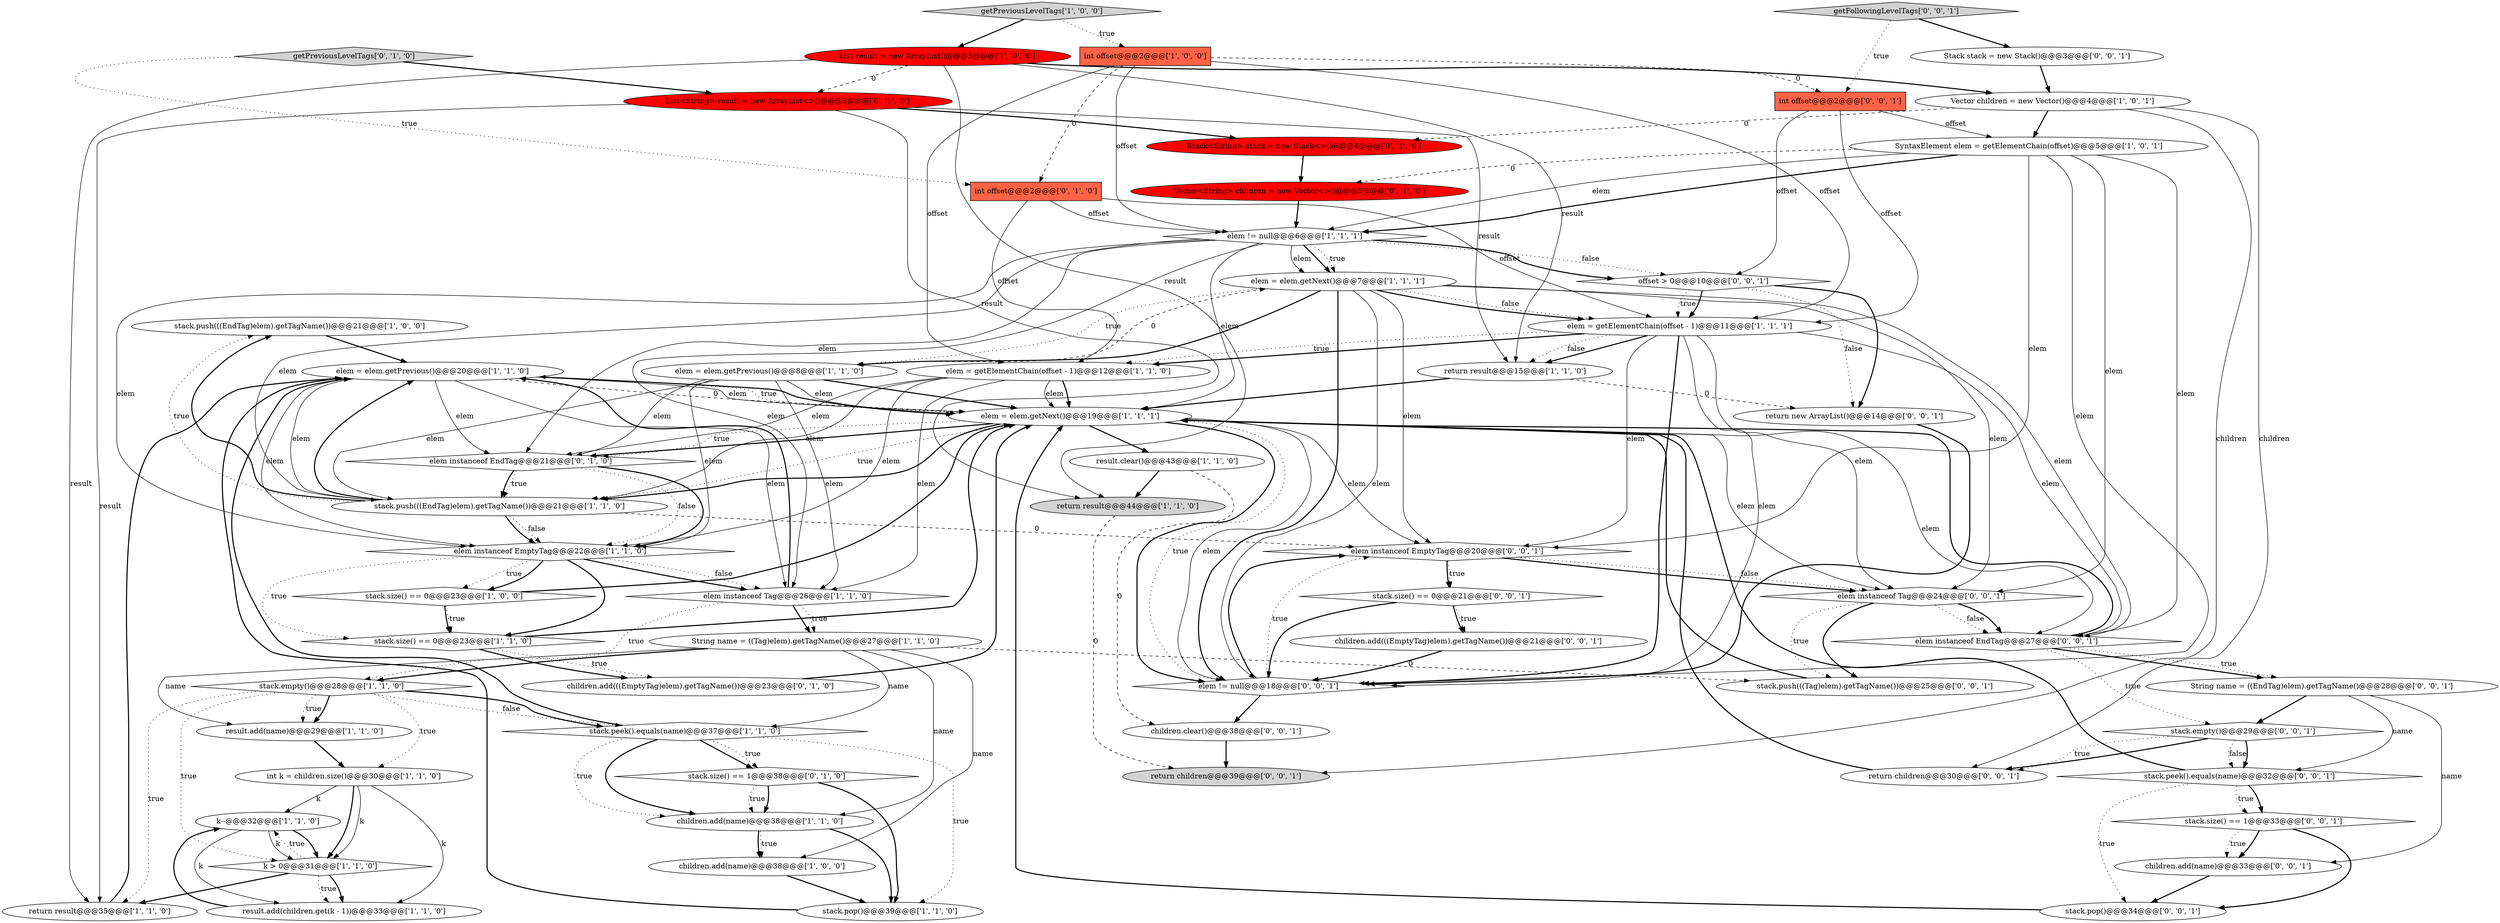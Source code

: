 digraph {
6 [style = filled, label = "stack.push(((EndTag)elem).getTagName())@@@21@@@['1', '0', '0']", fillcolor = white, shape = ellipse image = "AAA0AAABBB1BBB"];
27 [style = filled, label = "elem = elem.getNext()@@@7@@@['1', '1', '1']", fillcolor = white, shape = ellipse image = "AAA0AAABBB1BBB"];
54 [style = filled, label = "stack.push(((Tag)elem).getTagName())@@@25@@@['0', '0', '1']", fillcolor = white, shape = ellipse image = "AAA0AAABBB3BBB"];
41 [style = filled, label = "elem instanceof EndTag@@@27@@@['0', '0', '1']", fillcolor = white, shape = diamond image = "AAA0AAABBB3BBB"];
23 [style = filled, label = "return result@@@15@@@['1', '1', '0']", fillcolor = white, shape = ellipse image = "AAA0AAABBB1BBB"];
40 [style = filled, label = "Vector<String> children = new Vector<>()@@@5@@@['0', '1', '0']", fillcolor = red, shape = ellipse image = "AAA1AAABBB2BBB"];
44 [style = filled, label = "stack.size() == 1@@@33@@@['0', '0', '1']", fillcolor = white, shape = diamond image = "AAA0AAABBB3BBB"];
50 [style = filled, label = "String name = ((EndTag)elem).getTagName()@@@28@@@['0', '0', '1']", fillcolor = white, shape = ellipse image = "AAA0AAABBB3BBB"];
13 [style = filled, label = "elem = elem.getNext()@@@19@@@['1', '1', '1']", fillcolor = white, shape = ellipse image = "AAA0AAABBB1BBB"];
53 [style = filled, label = "stack.peek().equals(name)@@@32@@@['0', '0', '1']", fillcolor = white, shape = diamond image = "AAA0AAABBB3BBB"];
61 [style = filled, label = "elem instanceof EmptyTag@@@20@@@['0', '0', '1']", fillcolor = white, shape = diamond image = "AAA0AAABBB3BBB"];
16 [style = filled, label = "result.clear()@@@43@@@['1', '1', '0']", fillcolor = white, shape = ellipse image = "AAA0AAABBB1BBB"];
45 [style = filled, label = "return children@@@39@@@['0', '0', '1']", fillcolor = lightgray, shape = ellipse image = "AAA0AAABBB3BBB"];
15 [style = filled, label = "children.add(name)@@@38@@@['1', '0', '0']", fillcolor = white, shape = ellipse image = "AAA0AAABBB1BBB"];
31 [style = filled, label = "int k = children.size()@@@30@@@['1', '1', '0']", fillcolor = white, shape = ellipse image = "AAA0AAABBB1BBB"];
32 [style = filled, label = "k--@@@32@@@['1', '1', '0']", fillcolor = white, shape = ellipse image = "AAA0AAABBB1BBB"];
42 [style = filled, label = "elem != null@@@18@@@['0', '0', '1']", fillcolor = white, shape = diamond image = "AAA0AAABBB3BBB"];
3 [style = filled, label = "getPreviousLevelTags['1', '0', '0']", fillcolor = lightgray, shape = diamond image = "AAA0AAABBB1BBB"];
25 [style = filled, label = "elem = getElementChain(offset - 1)@@@11@@@['1', '1', '1']", fillcolor = white, shape = ellipse image = "AAA0AAABBB1BBB"];
55 [style = filled, label = "Stack stack = new Stack()@@@3@@@['0', '0', '1']", fillcolor = white, shape = ellipse image = "AAA0AAABBB3BBB"];
21 [style = filled, label = "elem = getElementChain(offset - 1)@@@12@@@['1', '1', '0']", fillcolor = white, shape = ellipse image = "AAA0AAABBB1BBB"];
19 [style = filled, label = "result.add(name)@@@29@@@['1', '1', '0']", fillcolor = white, shape = ellipse image = "AAA0AAABBB1BBB"];
34 [style = filled, label = "elem instanceof EndTag@@@21@@@['0', '1', '0']", fillcolor = white, shape = diamond image = "AAA0AAABBB2BBB"];
39 [style = filled, label = "Stack<String> stack = new Stack<>()@@@4@@@['0', '1', '0']", fillcolor = red, shape = ellipse image = "AAA1AAABBB2BBB"];
20 [style = filled, label = "List result = new ArrayList()@@@3@@@['1', '0', '0']", fillcolor = red, shape = ellipse image = "AAA1AAABBB1BBB"];
29 [style = filled, label = "String name = ((Tag)elem).getTagName()@@@27@@@['1', '1', '0']", fillcolor = white, shape = ellipse image = "AAA0AAABBB1BBB"];
11 [style = filled, label = "elem instanceof Tag@@@26@@@['1', '1', '0']", fillcolor = white, shape = diamond image = "AAA0AAABBB1BBB"];
47 [style = filled, label = "return children@@@30@@@['0', '0', '1']", fillcolor = white, shape = ellipse image = "AAA0AAABBB3BBB"];
56 [style = filled, label = "stack.size() == 0@@@21@@@['0', '0', '1']", fillcolor = white, shape = diamond image = "AAA0AAABBB3BBB"];
2 [style = filled, label = "stack.peek().equals(name)@@@37@@@['1', '1', '0']", fillcolor = white, shape = diamond image = "AAA0AAABBB1BBB"];
48 [style = filled, label = "children.add(((EmptyTag)elem).getTagName())@@@21@@@['0', '0', '1']", fillcolor = white, shape = ellipse image = "AAA0AAABBB3BBB"];
37 [style = filled, label = "getPreviousLevelTags['0', '1', '0']", fillcolor = lightgray, shape = diamond image = "AAA0AAABBB2BBB"];
0 [style = filled, label = "return result@@@35@@@['1', '1', '0']", fillcolor = white, shape = ellipse image = "AAA0AAABBB1BBB"];
18 [style = filled, label = "stack.size() == 0@@@23@@@['1', '0', '0']", fillcolor = white, shape = diamond image = "AAA0AAABBB1BBB"];
12 [style = filled, label = "return result@@@44@@@['1', '1', '0']", fillcolor = lightgray, shape = ellipse image = "AAA0AAABBB1BBB"];
22 [style = filled, label = "stack.empty()@@@28@@@['1', '1', '0']", fillcolor = white, shape = diamond image = "AAA0AAABBB1BBB"];
38 [style = filled, label = "int offset@@@2@@@['0', '1', '0']", fillcolor = tomato, shape = box image = "AAA1AAABBB2BBB"];
43 [style = filled, label = "elem instanceof Tag@@@24@@@['0', '0', '1']", fillcolor = white, shape = diamond image = "AAA0AAABBB3BBB"];
8 [style = filled, label = "stack.pop()@@@39@@@['1', '1', '0']", fillcolor = white, shape = ellipse image = "AAA0AAABBB1BBB"];
24 [style = filled, label = "stack.size() == 0@@@23@@@['1', '1', '0']", fillcolor = white, shape = diamond image = "AAA0AAABBB1BBB"];
36 [style = filled, label = "List<String> result = new ArrayList<>()@@@3@@@['0', '1', '0']", fillcolor = red, shape = ellipse image = "AAA1AAABBB2BBB"];
10 [style = filled, label = "result.add(children.get(k - 1))@@@33@@@['1', '1', '0']", fillcolor = white, shape = ellipse image = "AAA0AAABBB1BBB"];
14 [style = filled, label = "Vector children = new Vector()@@@4@@@['1', '0', '1']", fillcolor = white, shape = ellipse image = "AAA0AAABBB1BBB"];
26 [style = filled, label = "stack.push(((EndTag)elem).getTagName())@@@21@@@['1', '1', '0']", fillcolor = white, shape = ellipse image = "AAA0AAABBB1BBB"];
58 [style = filled, label = "stack.pop()@@@34@@@['0', '0', '1']", fillcolor = white, shape = ellipse image = "AAA0AAABBB3BBB"];
9 [style = filled, label = "elem = elem.getPrevious()@@@8@@@['1', '1', '0']", fillcolor = white, shape = ellipse image = "AAA0AAABBB1BBB"];
59 [style = filled, label = "stack.empty()@@@29@@@['0', '0', '1']", fillcolor = white, shape = diamond image = "AAA0AAABBB3BBB"];
7 [style = filled, label = "k > 0@@@31@@@['1', '1', '0']", fillcolor = white, shape = diamond image = "AAA0AAABBB1BBB"];
30 [style = filled, label = "children.add(name)@@@38@@@['1', '1', '0']", fillcolor = white, shape = ellipse image = "AAA0AAABBB1BBB"];
1 [style = filled, label = "elem != null@@@6@@@['1', '1', '1']", fillcolor = white, shape = diamond image = "AAA0AAABBB1BBB"];
33 [style = filled, label = "stack.size() == 1@@@38@@@['0', '1', '0']", fillcolor = white, shape = diamond image = "AAA0AAABBB2BBB"];
57 [style = filled, label = "children.add(name)@@@33@@@['0', '0', '1']", fillcolor = white, shape = ellipse image = "AAA0AAABBB3BBB"];
51 [style = filled, label = "children.clear()@@@38@@@['0', '0', '1']", fillcolor = white, shape = ellipse image = "AAA0AAABBB3BBB"];
46 [style = filled, label = "return new ArrayList()@@@14@@@['0', '0', '1']", fillcolor = white, shape = ellipse image = "AAA0AAABBB3BBB"];
28 [style = filled, label = "elem instanceof EmptyTag@@@22@@@['1', '1', '0']", fillcolor = white, shape = diamond image = "AAA0AAABBB1BBB"];
60 [style = filled, label = "offset > 0@@@10@@@['0', '0', '1']", fillcolor = white, shape = diamond image = "AAA0AAABBB3BBB"];
35 [style = filled, label = "children.add(((EmptyTag)elem).getTagName())@@@23@@@['0', '1', '0']", fillcolor = white, shape = ellipse image = "AAA0AAABBB2BBB"];
5 [style = filled, label = "SyntaxElement elem = getElementChain(offset)@@@5@@@['1', '0', '1']", fillcolor = white, shape = ellipse image = "AAA0AAABBB1BBB"];
52 [style = filled, label = "getFollowingLevelTags['0', '0', '1']", fillcolor = lightgray, shape = diamond image = "AAA0AAABBB3BBB"];
4 [style = filled, label = "elem = elem.getPrevious()@@@20@@@['1', '1', '0']", fillcolor = white, shape = ellipse image = "AAA0AAABBB1BBB"];
49 [style = filled, label = "int offset@@@2@@@['0', '0', '1']", fillcolor = tomato, shape = box image = "AAA0AAABBB3BBB"];
17 [style = filled, label = "int offset@@@2@@@['1', '0', '0']", fillcolor = tomato, shape = box image = "AAA1AAABBB1BBB"];
14->45 [style = solid, label="children"];
61->43 [style = bold, label=""];
22->31 [style = dotted, label="true"];
61->56 [style = bold, label=""];
25->42 [style = solid, label="elem"];
24->35 [style = dotted, label="true"];
9->26 [style = solid, label="elem"];
27->9 [style = bold, label=""];
1->27 [style = bold, label=""];
55->14 [style = bold, label=""];
11->29 [style = bold, label=""];
53->44 [style = bold, label=""];
53->58 [style = dotted, label="true"];
9->27 [style = dashed, label="0"];
9->34 [style = solid, label="elem"];
38->21 [style = solid, label="offset"];
10->32 [style = bold, label=""];
5->40 [style = dashed, label="0"];
57->58 [style = bold, label=""];
52->55 [style = bold, label=""];
49->5 [style = solid, label="offset"];
29->30 [style = solid, label="name"];
4->34 [style = solid, label="elem"];
34->26 [style = dotted, label="true"];
26->28 [style = dotted, label="false"];
37->38 [style = dotted, label="true"];
13->43 [style = solid, label="elem"];
17->1 [style = solid, label="offset"];
26->61 [style = dashed, label="0"];
34->26 [style = bold, label=""];
23->13 [style = bold, label=""];
27->9 [style = dotted, label="true"];
28->18 [style = dotted, label="true"];
50->53 [style = solid, label="name"];
43->54 [style = dotted, label="true"];
59->53 [style = dotted, label="false"];
41->59 [style = dotted, label="true"];
5->42 [style = solid, label="elem"];
26->28 [style = bold, label=""];
8->4 [style = bold, label=""];
30->8 [style = bold, label=""];
56->48 [style = dotted, label="true"];
4->26 [style = solid, label="elem"];
27->25 [style = bold, label=""];
41->13 [style = bold, label=""];
25->61 [style = solid, label="elem"];
25->21 [style = bold, label=""];
25->21 [style = dotted, label="true"];
21->13 [style = bold, label=""];
25->43 [style = solid, label="elem"];
27->41 [style = solid, label="elem"];
9->11 [style = solid, label="elem"];
13->4 [style = dotted, label="true"];
2->8 [style = dotted, label="true"];
1->27 [style = dotted, label="true"];
46->42 [style = bold, label=""];
13->34 [style = bold, label=""];
34->28 [style = dotted, label="false"];
14->47 [style = solid, label="children"];
22->19 [style = dotted, label="true"];
28->18 [style = bold, label=""];
7->10 [style = dotted, label="true"];
21->11 [style = solid, label="elem"];
37->36 [style = bold, label=""];
1->26 [style = solid, label="elem"];
28->11 [style = dotted, label="false"];
22->0 [style = dotted, label="true"];
22->7 [style = dotted, label="true"];
29->54 [style = dashed, label="0"];
27->25 [style = dotted, label="false"];
20->14 [style = bold, label=""];
7->0 [style = bold, label=""];
32->7 [style = bold, label=""];
31->32 [style = solid, label="k"];
26->6 [style = bold, label=""];
2->4 [style = bold, label=""];
26->4 [style = bold, label=""];
13->16 [style = bold, label=""];
16->51 [style = dashed, label="0"];
5->1 [style = bold, label=""];
6->4 [style = bold, label=""];
60->25 [style = dotted, label="true"];
28->24 [style = dotted, label="true"];
36->23 [style = solid, label="result"];
1->11 [style = solid, label="elem"];
27->61 [style = solid, label="elem"];
60->46 [style = dotted, label="false"];
36->0 [style = solid, label="result"];
2->33 [style = bold, label=""];
28->24 [style = bold, label=""];
33->30 [style = bold, label=""];
56->48 [style = bold, label=""];
26->6 [style = dotted, label="true"];
3->17 [style = dotted, label="true"];
5->1 [style = solid, label="elem"];
61->43 [style = dotted, label="false"];
21->28 [style = solid, label="elem"];
33->8 [style = bold, label=""];
7->32 [style = dotted, label="true"];
41->50 [style = bold, label=""];
38->1 [style = solid, label="offset"];
42->61 [style = bold, label=""];
30->15 [style = bold, label=""];
24->13 [style = bold, label=""];
44->57 [style = bold, label=""];
20->12 [style = solid, label="result"];
13->34 [style = dotted, label="true"];
5->41 [style = solid, label="elem"];
18->24 [style = bold, label=""];
49->25 [style = solid, label="offset"];
21->34 [style = solid, label="elem"];
42->61 [style = dotted, label="true"];
22->2 [style = bold, label=""];
13->42 [style = solid, label="elem"];
13->42 [style = bold, label=""];
50->57 [style = solid, label="name"];
12->45 [style = dashed, label="0"];
22->19 [style = bold, label=""];
41->50 [style = dotted, label="true"];
13->41 [style = solid, label="elem"];
5->61 [style = solid, label="elem"];
13->26 [style = dotted, label="true"];
5->43 [style = solid, label="elem"];
61->56 [style = dotted, label="true"];
11->29 [style = dotted, label="true"];
4->13 [style = bold, label=""];
11->4 [style = bold, label=""];
18->24 [style = dotted, label="true"];
14->39 [style = dashed, label="0"];
43->41 [style = dotted, label="false"];
44->57 [style = dotted, label="true"];
2->30 [style = dotted, label="true"];
17->38 [style = dashed, label="0"];
47->13 [style = bold, label=""];
17->25 [style = solid, label="offset"];
31->7 [style = bold, label=""];
36->39 [style = bold, label=""];
42->51 [style = bold, label=""];
1->13 [style = solid, label="elem"];
60->25 [style = bold, label=""];
59->53 [style = bold, label=""];
32->7 [style = solid, label="k"];
34->28 [style = bold, label=""];
21->13 [style = solid, label="elem"];
59->47 [style = bold, label=""];
13->61 [style = solid, label="elem"];
4->11 [style = solid, label="elem"];
51->45 [style = bold, label=""];
20->0 [style = solid, label="result"];
13->26 [style = bold, label=""];
23->46 [style = dashed, label="0"];
39->40 [style = bold, label=""];
1->60 [style = dotted, label="false"];
53->44 [style = dotted, label="true"];
1->27 [style = solid, label="elem"];
25->42 [style = bold, label=""];
25->41 [style = solid, label="elem"];
43->41 [style = bold, label=""];
43->54 [style = bold, label=""];
21->26 [style = solid, label="elem"];
4->13 [style = solid, label="elem"];
15->8 [style = bold, label=""];
53->13 [style = bold, label=""];
32->10 [style = solid, label="k"];
38->25 [style = solid, label="offset"];
14->5 [style = bold, label=""];
1->60 [style = bold, label=""];
58->13 [style = bold, label=""];
29->15 [style = solid, label="name"];
1->28 [style = solid, label="elem"];
52->49 [style = dotted, label="true"];
31->10 [style = solid, label="k"];
9->28 [style = solid, label="elem"];
7->10 [style = bold, label=""];
19->31 [style = bold, label=""];
25->23 [style = bold, label=""];
24->35 [style = bold, label=""];
29->19 [style = solid, label="name"];
28->11 [style = bold, label=""];
1->34 [style = solid, label="elem"];
22->2 [style = dotted, label="false"];
17->49 [style = dashed, label="0"];
48->42 [style = bold, label=""];
60->46 [style = bold, label=""];
11->22 [style = dotted, label="true"];
33->30 [style = dotted, label="true"];
56->42 [style = bold, label=""];
27->42 [style = bold, label=""];
20->23 [style = solid, label="result"];
27->43 [style = solid, label="elem"];
40->1 [style = bold, label=""];
31->7 [style = solid, label="k"];
3->20 [style = bold, label=""];
54->13 [style = bold, label=""];
2->33 [style = dotted, label="true"];
27->42 [style = solid, label="elem"];
17->21 [style = solid, label="offset"];
0->4 [style = bold, label=""];
20->36 [style = dashed, label="0"];
18->13 [style = bold, label=""];
4->28 [style = solid, label="elem"];
59->47 [style = dotted, label="true"];
44->58 [style = bold, label=""];
29->22 [style = bold, label=""];
25->23 [style = dotted, label="false"];
49->60 [style = solid, label="offset"];
2->30 [style = bold, label=""];
35->13 [style = bold, label=""];
36->12 [style = solid, label="result"];
30->15 [style = dotted, label="true"];
4->13 [style = dashed, label="0"];
29->2 [style = solid, label="name"];
16->12 [style = bold, label=""];
9->13 [style = solid, label="elem"];
9->13 [style = bold, label=""];
50->59 [style = bold, label=""];
42->13 [style = dotted, label="true"];
}
